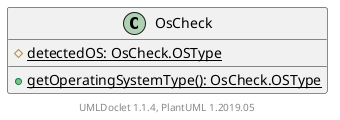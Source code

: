 @startuml

    class OsCheck [[OsCheck.html]] {
        {static} #detectedOS: OsCheck.OSType
        {static} +getOperatingSystemType(): OsCheck.OSType
    }


    center footer UMLDoclet 1.1.4, PlantUML 1.2019.05
@enduml
